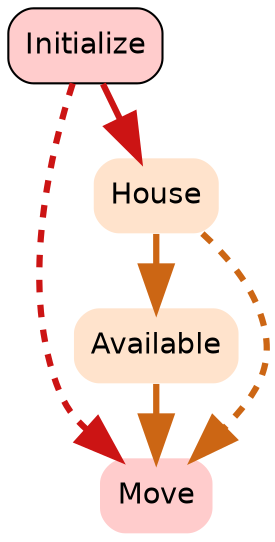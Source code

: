 digraph house {
	concentrate=true;

//subgraph clusterintializeNonFramework {
	//style=filled;
	//color=white;
	//fillcolor="0.0, 0.0, 0.98";
		intializeNonFramework [shape="polygon,sides=4,peripheries=1",style="rounded,filled",fontname=Helvetica,color=black,fillcolor="0.0, 0.2, 1.0",label="Initialize"];
	intializeNonFramework ->  house [color="0.0, 0.9 , 0.8",penwidth=3.0,arrowsize=2.0];
		availableQuery [shape=none,style="rounded,filled",fontname=Helvetica,color="0.074, 0.2, 1.0",label="Available"];
	availableQuery ->  moveHouse [color="0.074, 0.9 , 0.8",penwidth=3.0,arrowsize=2.0];
		house [shape=none,style="rounded,filled",fontname=Helvetica,color=gray,fillcolor="0.074, 0.2, 1.0",label="House"];
	house ->  availableQuery [color="0.074, 0.9 , 0.8",penwidth=3.0,arrowsize=2.0];
		moveHouse [shape=none,style="rounded,filled",fontname=Helvetica,color="0.0, 0.2, 1.0",label="Move"];
	intializeNonFramework ->  moveHouse:nw [style=dashed,color="0.0, 0.9 , 0.8",penwidth=3.0,arrowsize=2.0];
	house -> moveHouse:ne [style=dashed,color="0.074, 0.9 , 0.8",penwidth=3.0,arrowsize=2.0];
//}
}

